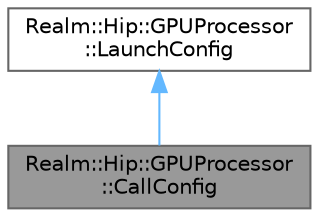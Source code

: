 digraph "Realm::Hip::GPUProcessor::CallConfig"
{
 // LATEX_PDF_SIZE
  bgcolor="transparent";
  edge [fontname=Helvetica,fontsize=10,labelfontname=Helvetica,labelfontsize=10];
  node [fontname=Helvetica,fontsize=10,shape=box,height=0.2,width=0.4];
  Node1 [id="Node000001",label="Realm::Hip::GPUProcessor\l::CallConfig",height=0.2,width=0.4,color="gray40", fillcolor="grey60", style="filled", fontcolor="black",tooltip=" "];
  Node2 -> Node1 [id="edge1_Node000001_Node000002",dir="back",color="steelblue1",style="solid",tooltip=" "];
  Node2 [id="Node000002",label="Realm::Hip::GPUProcessor\l::LaunchConfig",height=0.2,width=0.4,color="gray40", fillcolor="white", style="filled",URL="$structRealm_1_1Hip_1_1GPUProcessor_1_1LaunchConfig.html",tooltip=" "];
}
